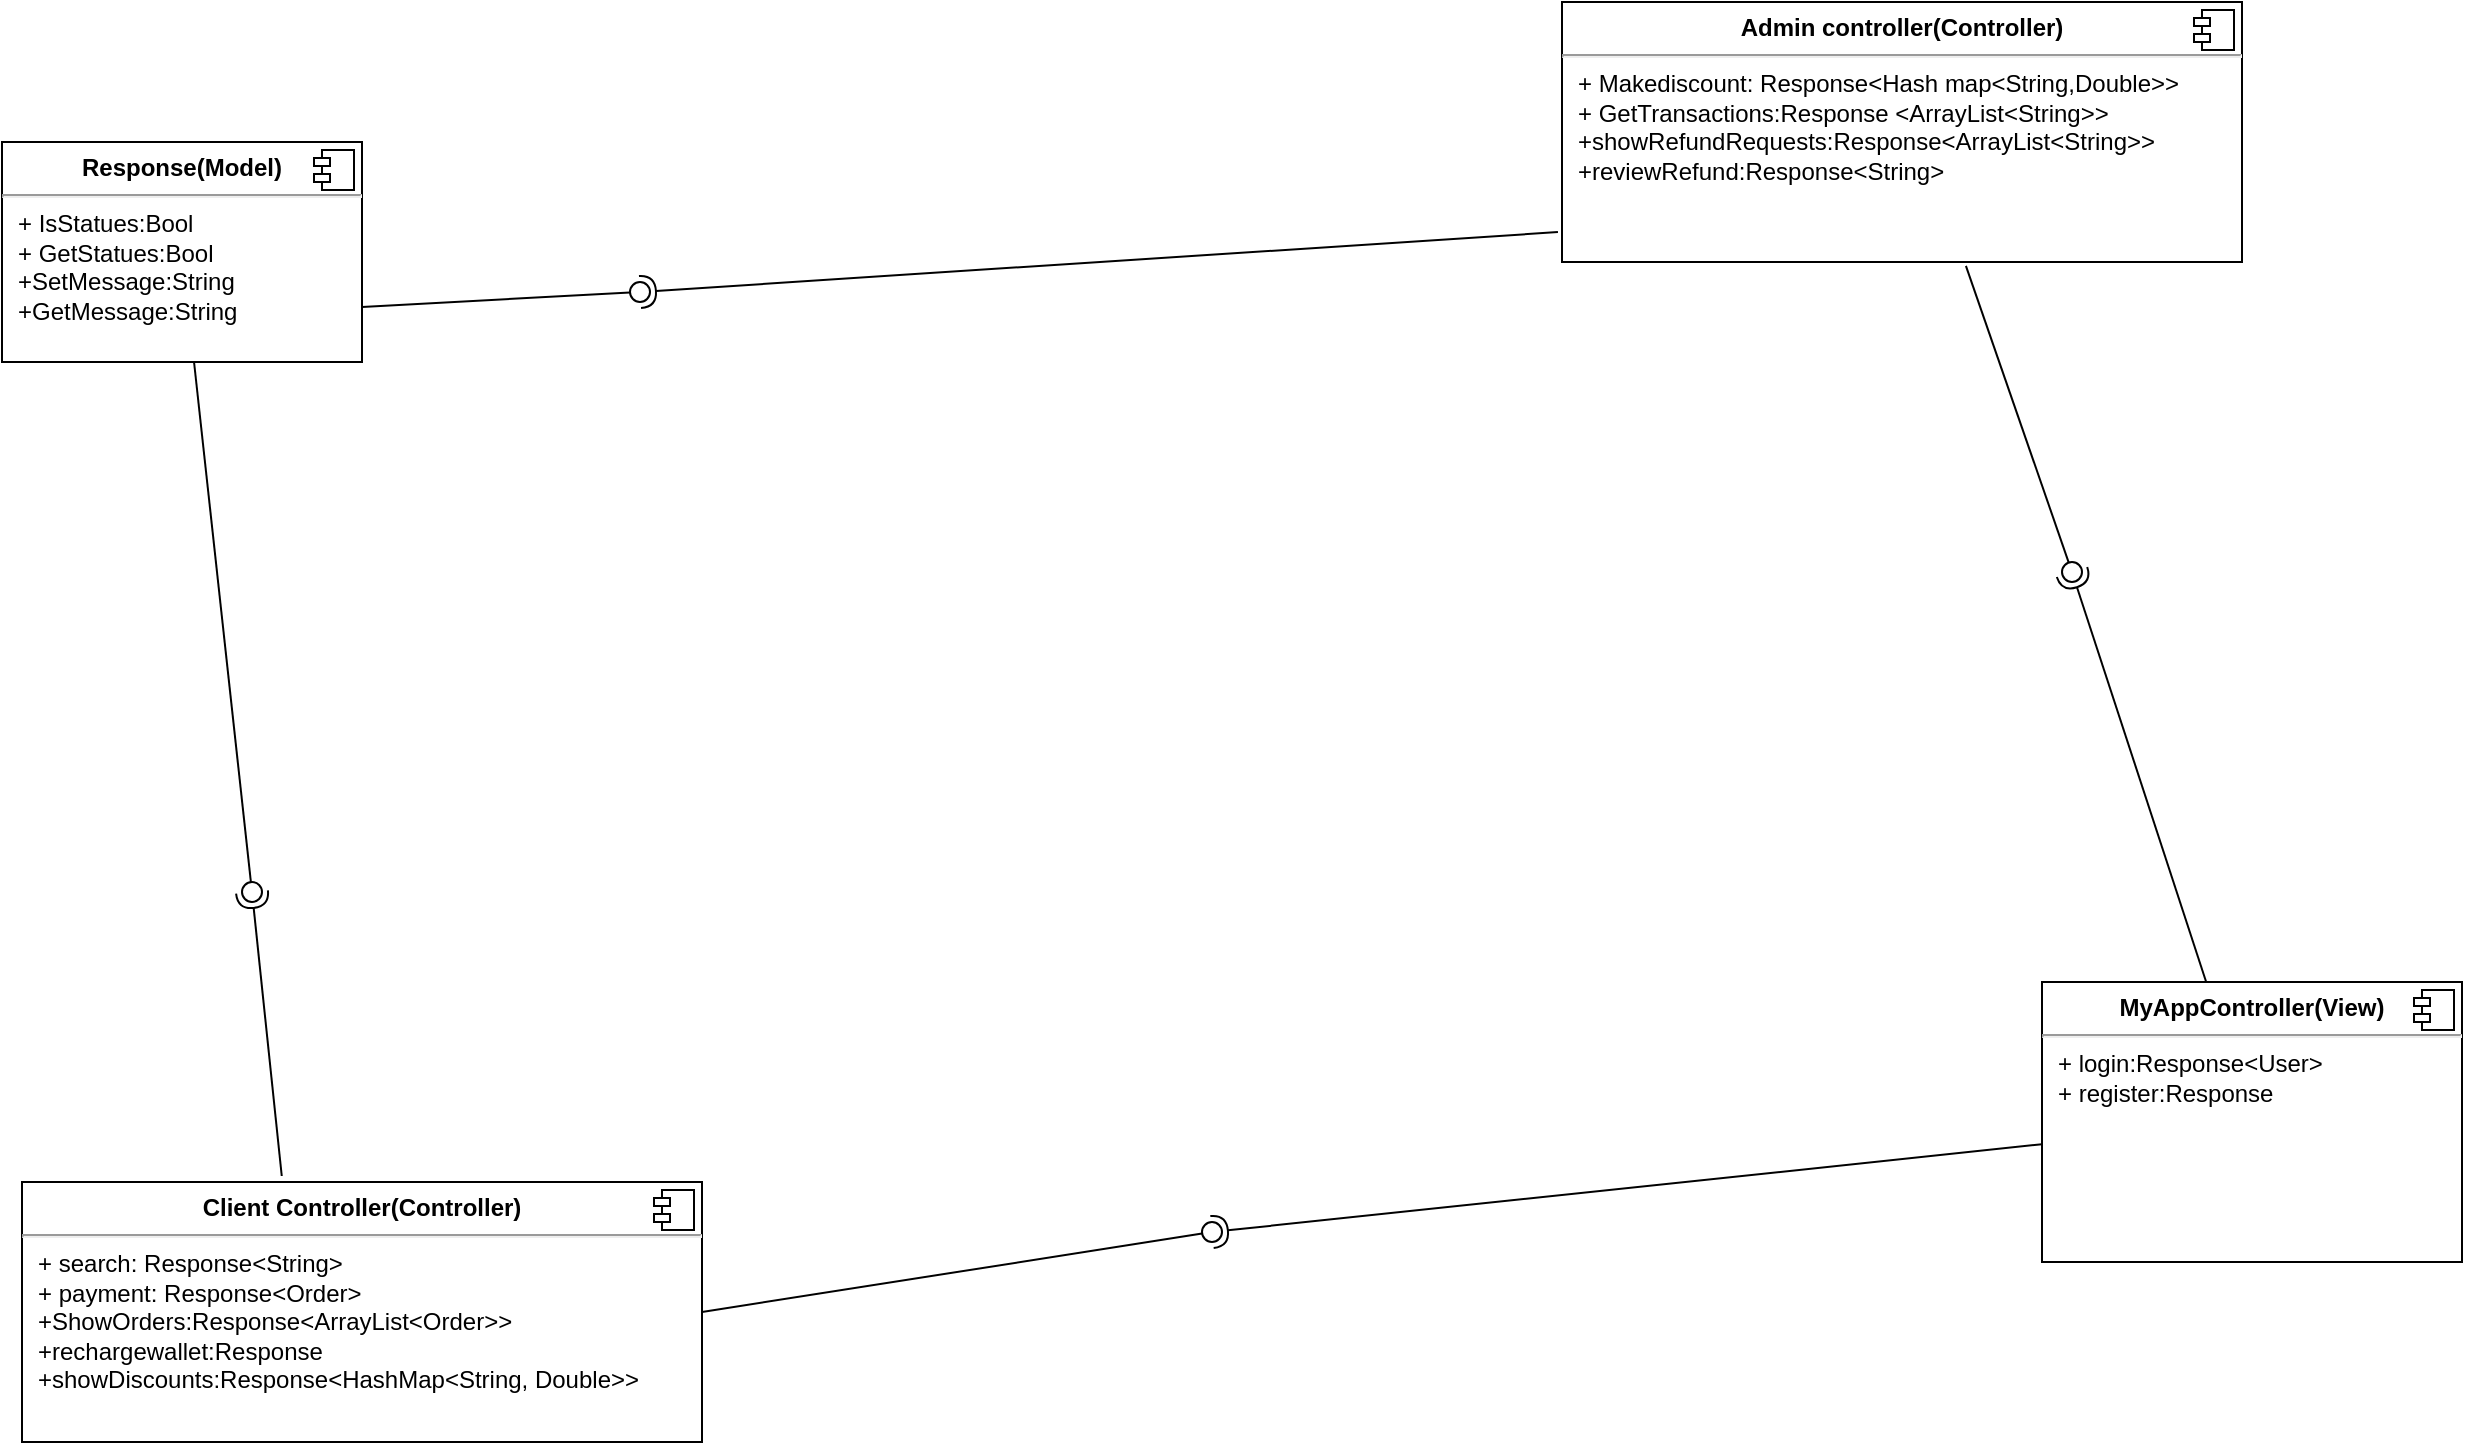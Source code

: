 <mxfile version="20.7.4" type="device"><diagram name="Page-1" id="b5b7bab2-c9e2-2cf4-8b2a-24fd1a2a6d21"><mxGraphModel dx="1434" dy="833" grid="1" gridSize="10" guides="1" tooltips="1" connect="1" arrows="1" fold="1" page="1" pageScale="1" pageWidth="827" pageHeight="1169" background="none" math="0" shadow="0"><root><mxCell id="0"/><mxCell id="1" parent="0"/><mxCell id="xu6KDUqzaYGxoBFJ3HtF-1" value="&lt;p style=&quot;margin:0px;margin-top:6px;text-align:center;&quot;&gt;&lt;b&gt;Admin controller(Controller)&lt;/b&gt;&lt;/p&gt;&lt;hr&gt;&lt;p style=&quot;margin:0px;margin-left:8px;&quot;&gt;+ Makediscount: Response&amp;lt;Hash map&amp;lt;String,Double&amp;gt;&amp;gt;&lt;br&gt;+ GetTransactions:Response &amp;lt;ArrayList&amp;lt;String&amp;gt;&amp;gt;&lt;/p&gt;&lt;p style=&quot;margin:0px;margin-left:8px;&quot;&gt;+showRefundRequests:Response&amp;lt;ArrayList&amp;lt;String&amp;gt;&amp;gt;&amp;nbsp;&lt;/p&gt;&lt;p style=&quot;margin:0px;margin-left:8px;&quot;&gt;+reviewRefund:Response&amp;lt;String&amp;gt;&amp;nbsp;&lt;/p&gt;" style="align=left;overflow=fill;html=1;dropTarget=0;" vertex="1" parent="1"><mxGeometry x="870" y="210" width="340" height="130" as="geometry"/></mxCell><mxCell id="xu6KDUqzaYGxoBFJ3HtF-2" value="" style="shape=component;jettyWidth=8;jettyHeight=4;" vertex="1" parent="xu6KDUqzaYGxoBFJ3HtF-1"><mxGeometry x="1" width="20" height="20" relative="1" as="geometry"><mxPoint x="-24" y="4" as="offset"/></mxGeometry></mxCell><mxCell id="xu6KDUqzaYGxoBFJ3HtF-3" value="&lt;p style=&quot;margin:0px;margin-top:6px;text-align:center;&quot;&gt;&lt;b&gt;MyAppController(View)&lt;/b&gt;&lt;/p&gt;&lt;hr&gt;&lt;p style=&quot;margin:0px;margin-left:8px;&quot;&gt;+ login:Response&amp;lt;User&amp;gt;&lt;br&gt;+ register:Response&lt;/p&gt;" style="align=left;overflow=fill;html=1;dropTarget=0;" vertex="1" parent="1"><mxGeometry x="1110" y="700" width="210" height="140" as="geometry"/></mxCell><mxCell id="xu6KDUqzaYGxoBFJ3HtF-4" value="" style="shape=component;jettyWidth=8;jettyHeight=4;" vertex="1" parent="xu6KDUqzaYGxoBFJ3HtF-3"><mxGeometry x="1" width="20" height="20" relative="1" as="geometry"><mxPoint x="-24" y="4" as="offset"/></mxGeometry></mxCell><mxCell id="xu6KDUqzaYGxoBFJ3HtF-5" value="&lt;p style=&quot;margin:0px;margin-top:6px;text-align:center;&quot;&gt;&lt;b&gt;Client Controller(Controller)&lt;/b&gt;&lt;/p&gt;&lt;hr&gt;&lt;p style=&quot;margin:0px;margin-left:8px;&quot;&gt;+ search:&amp;nbsp;Response&amp;lt;String&amp;gt;&lt;br&gt;+ payment:&amp;nbsp;Response&amp;lt;Order&amp;gt;&lt;/p&gt;&lt;p style=&quot;margin:0px;margin-left:8px;&quot;&gt;+ShowOrders:Response&amp;lt;ArrayList&amp;lt;Order&amp;gt;&amp;gt;&lt;/p&gt;&lt;p style=&quot;margin:0px;margin-left:8px;&quot;&gt;+rechargewallet:Response&lt;/p&gt;&lt;p style=&quot;margin:0px;margin-left:8px;&quot;&gt;+showDiscounts:Response&amp;lt;HashMap&amp;lt;String, Double&amp;gt;&amp;gt;&lt;/p&gt;" style="align=left;overflow=fill;html=1;dropTarget=0;" vertex="1" parent="1"><mxGeometry x="100" y="800" width="340" height="130" as="geometry"/></mxCell><mxCell id="xu6KDUqzaYGxoBFJ3HtF-6" value="" style="shape=component;jettyWidth=8;jettyHeight=4;" vertex="1" parent="xu6KDUqzaYGxoBFJ3HtF-5"><mxGeometry x="1" width="20" height="20" relative="1" as="geometry"><mxPoint x="-24" y="4" as="offset"/></mxGeometry></mxCell><mxCell id="xu6KDUqzaYGxoBFJ3HtF-9" value="" style="rounded=0;orthogonalLoop=1;jettySize=auto;html=1;endArrow=none;endFill=0;sketch=0;sourcePerimeterSpacing=0;targetPerimeterSpacing=0;exitX=0.594;exitY=1.015;exitDx=0;exitDy=0;exitPerimeter=0;" edge="1" target="xu6KDUqzaYGxoBFJ3HtF-11" parent="1" source="xu6KDUqzaYGxoBFJ3HtF-1"><mxGeometry relative="1" as="geometry"><mxPoint x="760" y="505" as="sourcePoint"/></mxGeometry></mxCell><mxCell id="xu6KDUqzaYGxoBFJ3HtF-10" value="" style="rounded=0;orthogonalLoop=1;jettySize=auto;html=1;endArrow=halfCircle;endFill=0;entryX=0.5;entryY=0.5;endSize=6;strokeWidth=1;sketch=0;" edge="1" target="xu6KDUqzaYGxoBFJ3HtF-11" parent="1" source="xu6KDUqzaYGxoBFJ3HtF-3"><mxGeometry relative="1" as="geometry"><mxPoint x="800" y="505" as="sourcePoint"/></mxGeometry></mxCell><mxCell id="xu6KDUqzaYGxoBFJ3HtF-11" value="" style="ellipse;whiteSpace=wrap;html=1;align=center;aspect=fixed;resizable=0;points=[];outlineConnect=0;sketch=0;" vertex="1" parent="1"><mxGeometry x="1120" y="490" width="10" height="10" as="geometry"/></mxCell><mxCell id="xu6KDUqzaYGxoBFJ3HtF-12" value="" style="rounded=0;orthogonalLoop=1;jettySize=auto;html=1;endArrow=none;endFill=0;sketch=0;sourcePerimeterSpacing=0;targetPerimeterSpacing=0;exitX=1;exitY=0.5;exitDx=0;exitDy=0;" edge="1" target="xu6KDUqzaYGxoBFJ3HtF-14" parent="1" source="xu6KDUqzaYGxoBFJ3HtF-5"><mxGeometry relative="1" as="geometry"><mxPoint x="640" y="565" as="sourcePoint"/></mxGeometry></mxCell><mxCell id="xu6KDUqzaYGxoBFJ3HtF-13" value="" style="rounded=0;orthogonalLoop=1;jettySize=auto;html=1;endArrow=halfCircle;endFill=0;entryX=0.5;entryY=0.5;endSize=6;strokeWidth=1;sketch=0;" edge="1" target="xu6KDUqzaYGxoBFJ3HtF-14" parent="1" source="xu6KDUqzaYGxoBFJ3HtF-3"><mxGeometry relative="1" as="geometry"><mxPoint x="680" y="565" as="sourcePoint"/></mxGeometry></mxCell><mxCell id="xu6KDUqzaYGxoBFJ3HtF-14" value="" style="ellipse;whiteSpace=wrap;html=1;align=center;aspect=fixed;resizable=0;points=[];outlineConnect=0;sketch=0;" vertex="1" parent="1"><mxGeometry x="690" y="820" width="10" height="10" as="geometry"/></mxCell><mxCell id="xu6KDUqzaYGxoBFJ3HtF-15" value="&lt;p style=&quot;margin:0px;margin-top:6px;text-align:center;&quot;&gt;&lt;b&gt;Response(Model)&lt;/b&gt;&lt;/p&gt;&lt;hr&gt;&lt;p style=&quot;margin:0px;margin-left:8px;&quot;&gt;+ IsStatues:Bool&lt;br&gt;+ GetStatues:Bool&lt;/p&gt;&lt;p style=&quot;margin:0px;margin-left:8px;&quot;&gt;+SetMessage:String&lt;/p&gt;&lt;p style=&quot;margin:0px;margin-left:8px;&quot;&gt;+GetMessage:String&lt;/p&gt;" style="align=left;overflow=fill;html=1;dropTarget=0;" vertex="1" parent="1"><mxGeometry x="90" y="280" width="180" height="110" as="geometry"/></mxCell><mxCell id="xu6KDUqzaYGxoBFJ3HtF-16" value="" style="shape=component;jettyWidth=8;jettyHeight=4;" vertex="1" parent="xu6KDUqzaYGxoBFJ3HtF-15"><mxGeometry x="1" width="20" height="20" relative="1" as="geometry"><mxPoint x="-24" y="4" as="offset"/></mxGeometry></mxCell><mxCell id="xu6KDUqzaYGxoBFJ3HtF-20" value="" style="rounded=0;orthogonalLoop=1;jettySize=auto;html=1;endArrow=none;endFill=0;sketch=0;sourcePerimeterSpacing=0;targetPerimeterSpacing=0;exitX=1;exitY=0.75;exitDx=0;exitDy=0;" edge="1" target="xu6KDUqzaYGxoBFJ3HtF-22" parent="1" source="xu6KDUqzaYGxoBFJ3HtF-15"><mxGeometry relative="1" as="geometry"><mxPoint x="394" y="385" as="sourcePoint"/></mxGeometry></mxCell><mxCell id="xu6KDUqzaYGxoBFJ3HtF-21" value="" style="rounded=0;orthogonalLoop=1;jettySize=auto;html=1;endArrow=halfCircle;endFill=0;entryX=0.5;entryY=0.5;endSize=6;strokeWidth=1;sketch=0;exitX=-0.006;exitY=0.885;exitDx=0;exitDy=0;exitPerimeter=0;" edge="1" target="xu6KDUqzaYGxoBFJ3HtF-22" parent="1" source="xu6KDUqzaYGxoBFJ3HtF-1"><mxGeometry relative="1" as="geometry"><mxPoint x="434" y="385" as="sourcePoint"/></mxGeometry></mxCell><mxCell id="xu6KDUqzaYGxoBFJ3HtF-22" value="" style="ellipse;whiteSpace=wrap;html=1;align=center;aspect=fixed;resizable=0;points=[];outlineConnect=0;sketch=0;" vertex="1" parent="1"><mxGeometry x="404" y="350" width="10" height="10" as="geometry"/></mxCell><mxCell id="xu6KDUqzaYGxoBFJ3HtF-24" value="" style="rounded=0;orthogonalLoop=1;jettySize=auto;html=1;endArrow=none;endFill=0;sketch=0;sourcePerimeterSpacing=0;targetPerimeterSpacing=0;" edge="1" target="xu6KDUqzaYGxoBFJ3HtF-26" parent="1" source="xu6KDUqzaYGxoBFJ3HtF-15"><mxGeometry relative="1" as="geometry"><mxPoint x="260" y="645" as="sourcePoint"/></mxGeometry></mxCell><mxCell id="xu6KDUqzaYGxoBFJ3HtF-25" value="" style="rounded=0;orthogonalLoop=1;jettySize=auto;html=1;endArrow=halfCircle;endFill=0;entryX=0.5;entryY=0.5;endSize=6;strokeWidth=1;sketch=0;exitX=0.382;exitY=-0.023;exitDx=0;exitDy=0;exitPerimeter=0;" edge="1" target="xu6KDUqzaYGxoBFJ3HtF-26" parent="1" source="xu6KDUqzaYGxoBFJ3HtF-5"><mxGeometry relative="1" as="geometry"><mxPoint x="300" y="645" as="sourcePoint"/></mxGeometry></mxCell><mxCell id="xu6KDUqzaYGxoBFJ3HtF-26" value="" style="ellipse;whiteSpace=wrap;html=1;align=center;aspect=fixed;resizable=0;points=[];outlineConnect=0;sketch=0;" vertex="1" parent="1"><mxGeometry x="210" y="650" width="10" height="10" as="geometry"/></mxCell></root></mxGraphModel></diagram></mxfile>